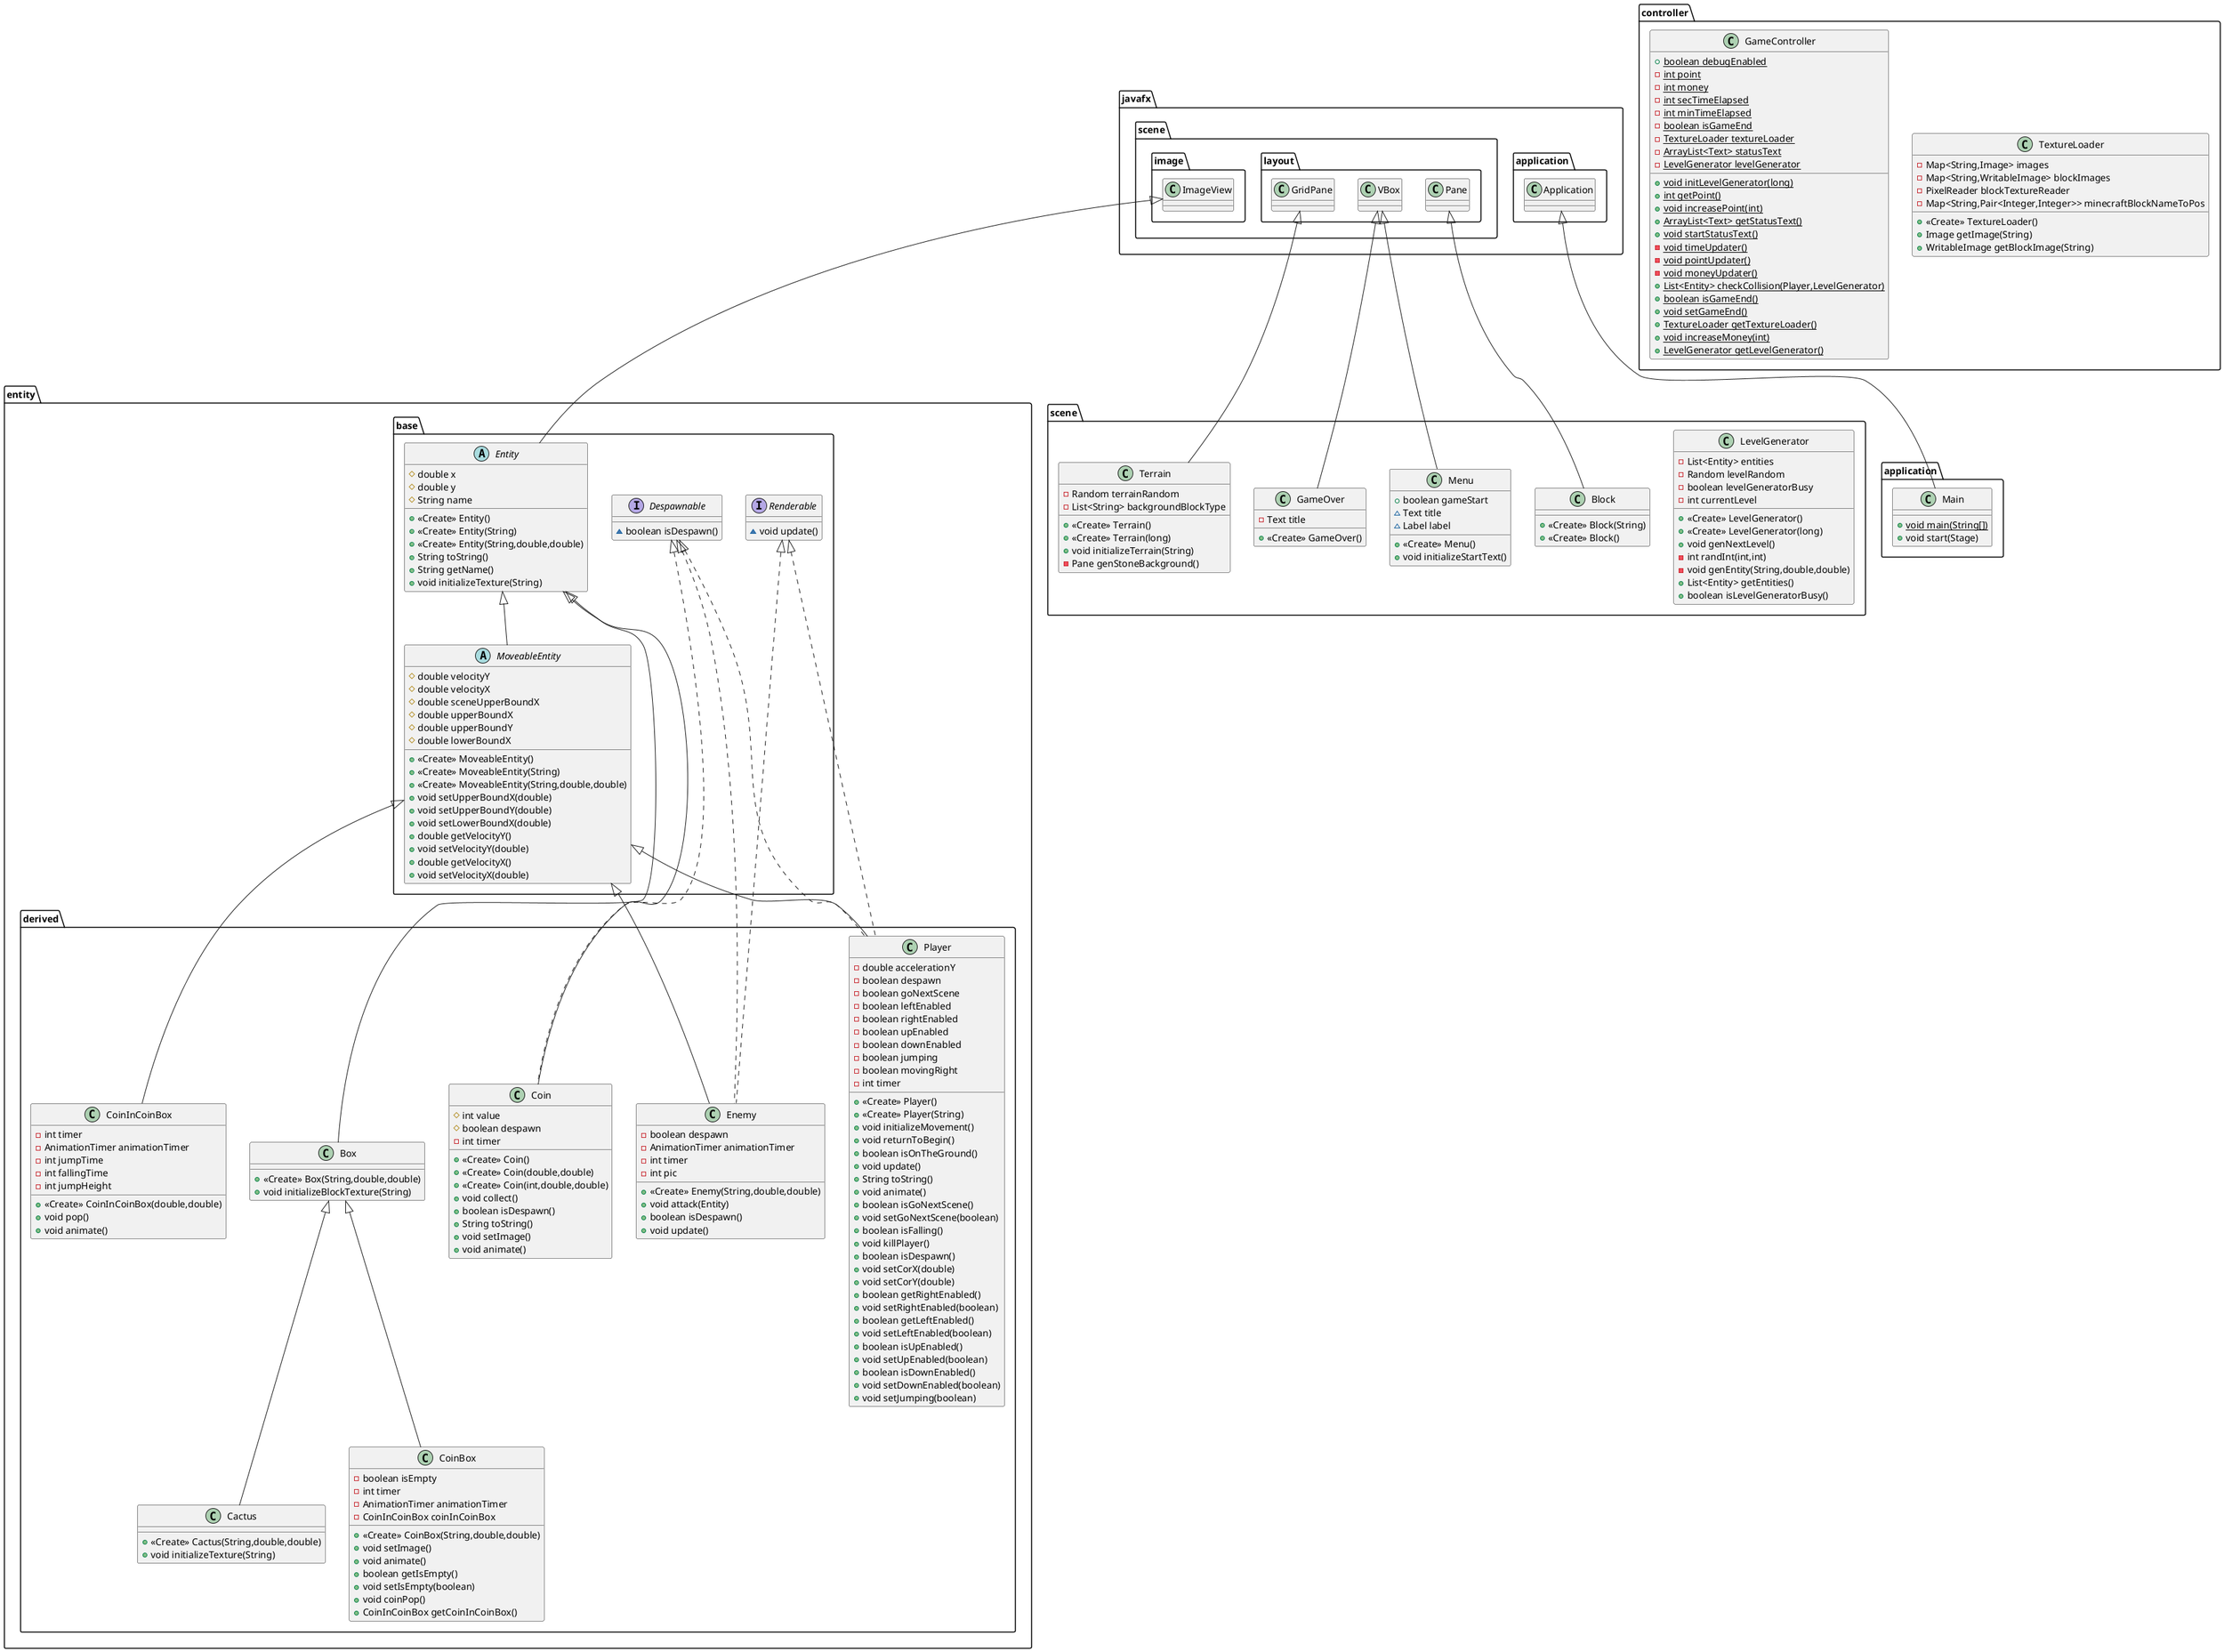 @startuml
class scene.LevelGenerator {
- List<Entity> entities
- Random levelRandom
- boolean levelGeneratorBusy
- int currentLevel
+ <<Create>> LevelGenerator()
+ <<Create>> LevelGenerator(long)
+ void genNextLevel()
- int randInt(int,int)
- void genEntity(String,double,double)
+ List<Entity> getEntities()
+ boolean isLevelGeneratorBusy()
}
abstract class entity.base.Entity {
# double x
# double y
# String name
+ <<Create>> Entity()
+ <<Create>> Entity(String)
+ <<Create>> Entity(String,double,double)
+ String toString()
+ String getName()
+ void initializeTexture(String)
}
class entity.derived.Box {
+ <<Create>> Box(String,double,double)
+ void initializeBlockTexture(String)
}
class entity.derived.CoinInCoinBox {
- int timer
- AnimationTimer animationTimer
- int jumpTime
- int fallingTime
- int jumpHeight
+ <<Create>> CoinInCoinBox(double,double)
+ void pop()
+ void animate()
}
abstract class entity.base.MoveableEntity {
# double velocityY
# double velocityX
# double sceneUpperBoundX
# double upperBoundX
# double upperBoundY
# double lowerBoundX
+ <<Create>> MoveableEntity()
+ <<Create>> MoveableEntity(String)
+ <<Create>> MoveableEntity(String,double,double)
+ void setUpperBoundX(double)
+ void setUpperBoundY(double)
+ void setLowerBoundX(double)
+ double getVelocityY()
+ void setVelocityY(double)
+ double getVelocityX()
+ void setVelocityX(double)
}
class scene.Block {
+ <<Create>> Block(String)
+ <<Create>> Block()
}
class scene.Menu {
+ boolean gameStart
~ Text title
~ Label label
+ <<Create>> Menu()
+ void initializeStartText()
}
interface entity.base.Despawnable {
~ boolean isDespawn()
}
class application.Main {
+ {static} void main(String[])
+ void start(Stage)
}
class scene.GameOver {
- Text title
+ <<Create>> GameOver()
}
interface entity.base.Renderable {
~ void update()
}
class entity.derived.Coin {
# int value
# boolean despawn
- int timer
+ <<Create>> Coin()
+ <<Create>> Coin(double,double)
+ <<Create>> Coin(int,double,double)
+ void collect()
+ boolean isDespawn()
+ String toString()
+ void setImage()
+ void animate()
}
class entity.derived.Enemy {
- boolean despawn
- AnimationTimer animationTimer
- int timer
- int pic
+ <<Create>> Enemy(String,double,double)
+ void attack(Entity)
+ boolean isDespawn()
+ void update()
}
class entity.derived.Player {
- double accelerationY
- boolean despawn
- boolean goNextScene
- boolean leftEnabled
- boolean rightEnabled
- boolean upEnabled
- boolean downEnabled
- boolean jumping
- boolean movingRight
- int timer
+ <<Create>> Player()
+ <<Create>> Player(String)
+ void initializeMovement()
+ void returnToBegin()
+ boolean isOnTheGround()
+ void update()
+ String toString()
+ void animate()
+ boolean isGoNextScene()
+ void setGoNextScene(boolean)
+ boolean isFalling()
+ void killPlayer()
+ boolean isDespawn()
+ void setCorX(double)
+ void setCorY(double)
+ boolean getRightEnabled()
+ void setRightEnabled(boolean)
+ boolean getLeftEnabled()
+ void setLeftEnabled(boolean)
+ boolean isUpEnabled()
+ void setUpEnabled(boolean)
+ boolean isDownEnabled()
+ void setDownEnabled(boolean)
+ void setJumping(boolean)
}
class controller.TextureLoader {
- Map<String,Image> images
- Map<String,WritableImage> blockImages
- PixelReader blockTextureReader
- Map<String,Pair<Integer,Integer>> minecraftBlockNameToPos
+ <<Create>> TextureLoader()
+ Image getImage(String)
+ WritableImage getBlockImage(String)
}
class controller.GameController {
+ {static} boolean debugEnabled
- {static} int point
- {static} int money
- {static} int secTimeElapsed
- {static} int minTimeElapsed
- {static} boolean isGameEnd
- {static} TextureLoader textureLoader
- {static} ArrayList<Text> statusText
- {static} LevelGenerator levelGenerator
+ {static} void initLevelGenerator(long)
+ {static} int getPoint()
+ {static} void increasePoint(int)
+ {static} ArrayList<Text> getStatusText()
+ {static} void startStatusText()
- {static} void timeUpdater()
- {static} void pointUpdater()
- {static} void moneyUpdater()
+ {static} List<Entity> checkCollision(Player,LevelGenerator)
+ {static} boolean isGameEnd()
+ {static} void setGameEnd()
+ {static} TextureLoader getTextureLoader()
+ {static} void increaseMoney(int)
+ {static} LevelGenerator getLevelGenerator()
}
class scene.Terrain {
- Random terrainRandom
- List<String> backgroundBlockType
+ <<Create>> Terrain()
+ <<Create>> Terrain(long)
+ void initializeTerrain(String)
- Pane genStoneBackground()
}
class entity.derived.Cactus {
+ <<Create>> Cactus(String,double,double)
+ void initializeTexture(String)
}
class entity.derived.CoinBox {
- boolean isEmpty
- int timer
- AnimationTimer animationTimer
- CoinInCoinBox coinInCoinBox
+ <<Create>> CoinBox(String,double,double)
+ void setImage()
+ void animate()
+ boolean getIsEmpty()
+ void setIsEmpty(boolean)
+ void coinPop()
+ CoinInCoinBox getCoinInCoinBox()
}


javafx.scene.image.ImageView <|-- entity.base.Entity
entity.base.Entity <|-- entity.derived.Box
entity.base.MoveableEntity <|-- entity.derived.CoinInCoinBox
entity.base.Entity <|-- entity.base.MoveableEntity
javafx.scene.layout.Pane <|-- scene.Block
javafx.scene.layout.VBox <|-- scene.Menu
javafx.application.Application <|-- application.Main
javafx.scene.layout.VBox <|-- scene.GameOver
entity.base.Despawnable <|.. entity.derived.Coin
entity.base.Entity <|-- entity.derived.Coin
entity.base.Despawnable <|.. entity.derived.Enemy
entity.base.Renderable <|.. entity.derived.Enemy
entity.base.MoveableEntity <|-- entity.derived.Enemy
entity.base.Renderable <|.. entity.derived.Player
entity.base.Despawnable <|.. entity.derived.Player
entity.base.MoveableEntity <|-- entity.derived.Player
javafx.scene.layout.GridPane <|-- scene.Terrain
entity.derived.Box <|-- entity.derived.Cactus
entity.derived.Box <|-- entity.derived.CoinBox
@enduml